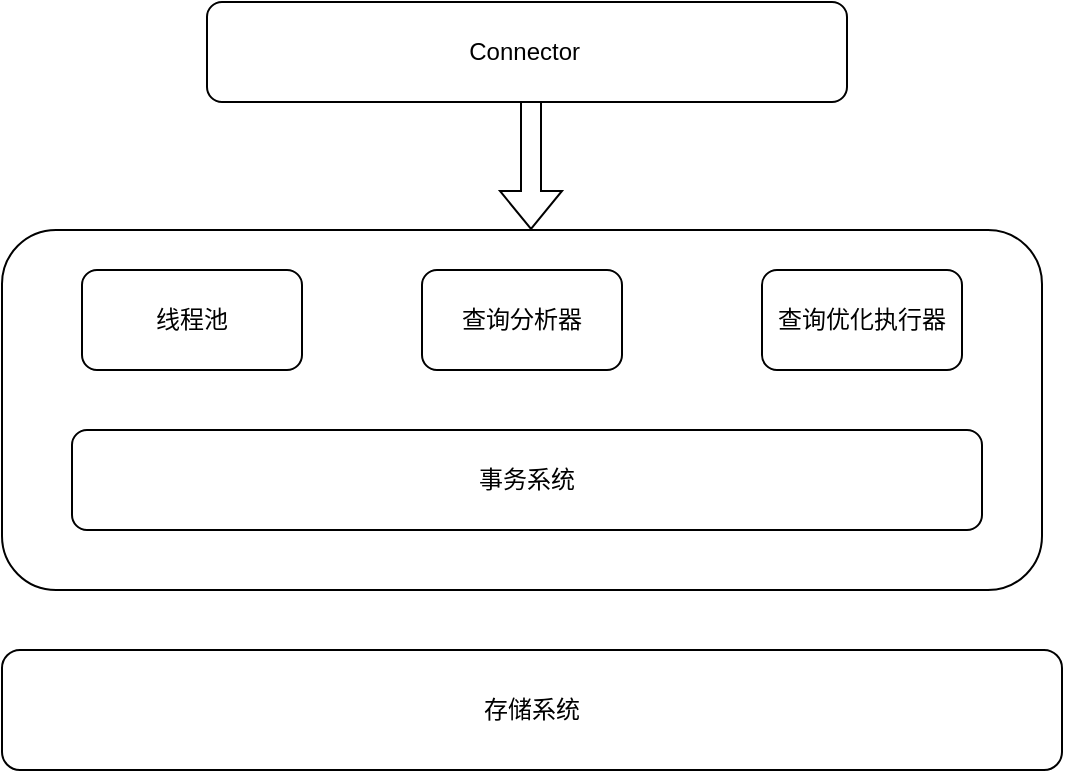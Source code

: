 <mxfile version="21.6.8" type="github">
  <diagram id="nd12AspO68LySFYJDvHo" name="第 1 页">
    <mxGraphModel dx="2074" dy="1124" grid="1" gridSize="10" guides="1" tooltips="1" connect="1" arrows="1" fold="1" page="1" pageScale="1" pageWidth="827" pageHeight="1169" math="0" shadow="0">
      <root>
        <mxCell id="0" />
        <mxCell id="1" parent="0" />
        <mxCell id="Csv7fHlcBsPj_ocWIDqv-10" value="" style="edgeStyle=orthogonalEdgeStyle;rounded=0;orthogonalLoop=1;jettySize=auto;html=1;shape=flexArrow;strokeWidth=1;" edge="1" parent="1">
          <mxGeometry relative="1" as="geometry">
            <mxPoint x="474.5" y="300" as="sourcePoint" />
            <mxPoint x="474.5" y="384" as="targetPoint" />
          </mxGeometry>
        </mxCell>
        <mxCell id="Csv7fHlcBsPj_ocWIDqv-1" value="Connector&amp;nbsp;" style="rounded=1;whiteSpace=wrap;html=1;" vertex="1" parent="1">
          <mxGeometry x="312.5" y="270" width="320" height="50" as="geometry" />
        </mxCell>
        <mxCell id="Csv7fHlcBsPj_ocWIDqv-2" value="" style="rounded=1;whiteSpace=wrap;html=1;" vertex="1" parent="1">
          <mxGeometry x="210" y="384" width="520" height="180" as="geometry" />
        </mxCell>
        <mxCell id="Csv7fHlcBsPj_ocWIDqv-3" value="线程池" style="rounded=1;whiteSpace=wrap;html=1;" vertex="1" parent="1">
          <mxGeometry x="250" y="404" width="110" height="50" as="geometry" />
        </mxCell>
        <mxCell id="Csv7fHlcBsPj_ocWIDqv-4" value="查询分析器" style="rounded=1;whiteSpace=wrap;html=1;" vertex="1" parent="1">
          <mxGeometry x="420" y="404" width="100" height="50" as="geometry" />
        </mxCell>
        <mxCell id="Csv7fHlcBsPj_ocWIDqv-6" value="查询优化执行器" style="rounded=1;whiteSpace=wrap;html=1;" vertex="1" parent="1">
          <mxGeometry x="590" y="404" width="100" height="50" as="geometry" />
        </mxCell>
        <mxCell id="Csv7fHlcBsPj_ocWIDqv-7" value="事务系统" style="rounded=1;whiteSpace=wrap;html=1;" vertex="1" parent="1">
          <mxGeometry x="245" y="484" width="455" height="50" as="geometry" />
        </mxCell>
        <mxCell id="Csv7fHlcBsPj_ocWIDqv-8" value="存储系统" style="rounded=1;whiteSpace=wrap;html=1;" vertex="1" parent="1">
          <mxGeometry x="210" y="594" width="530" height="60" as="geometry" />
        </mxCell>
      </root>
    </mxGraphModel>
  </diagram>
</mxfile>
